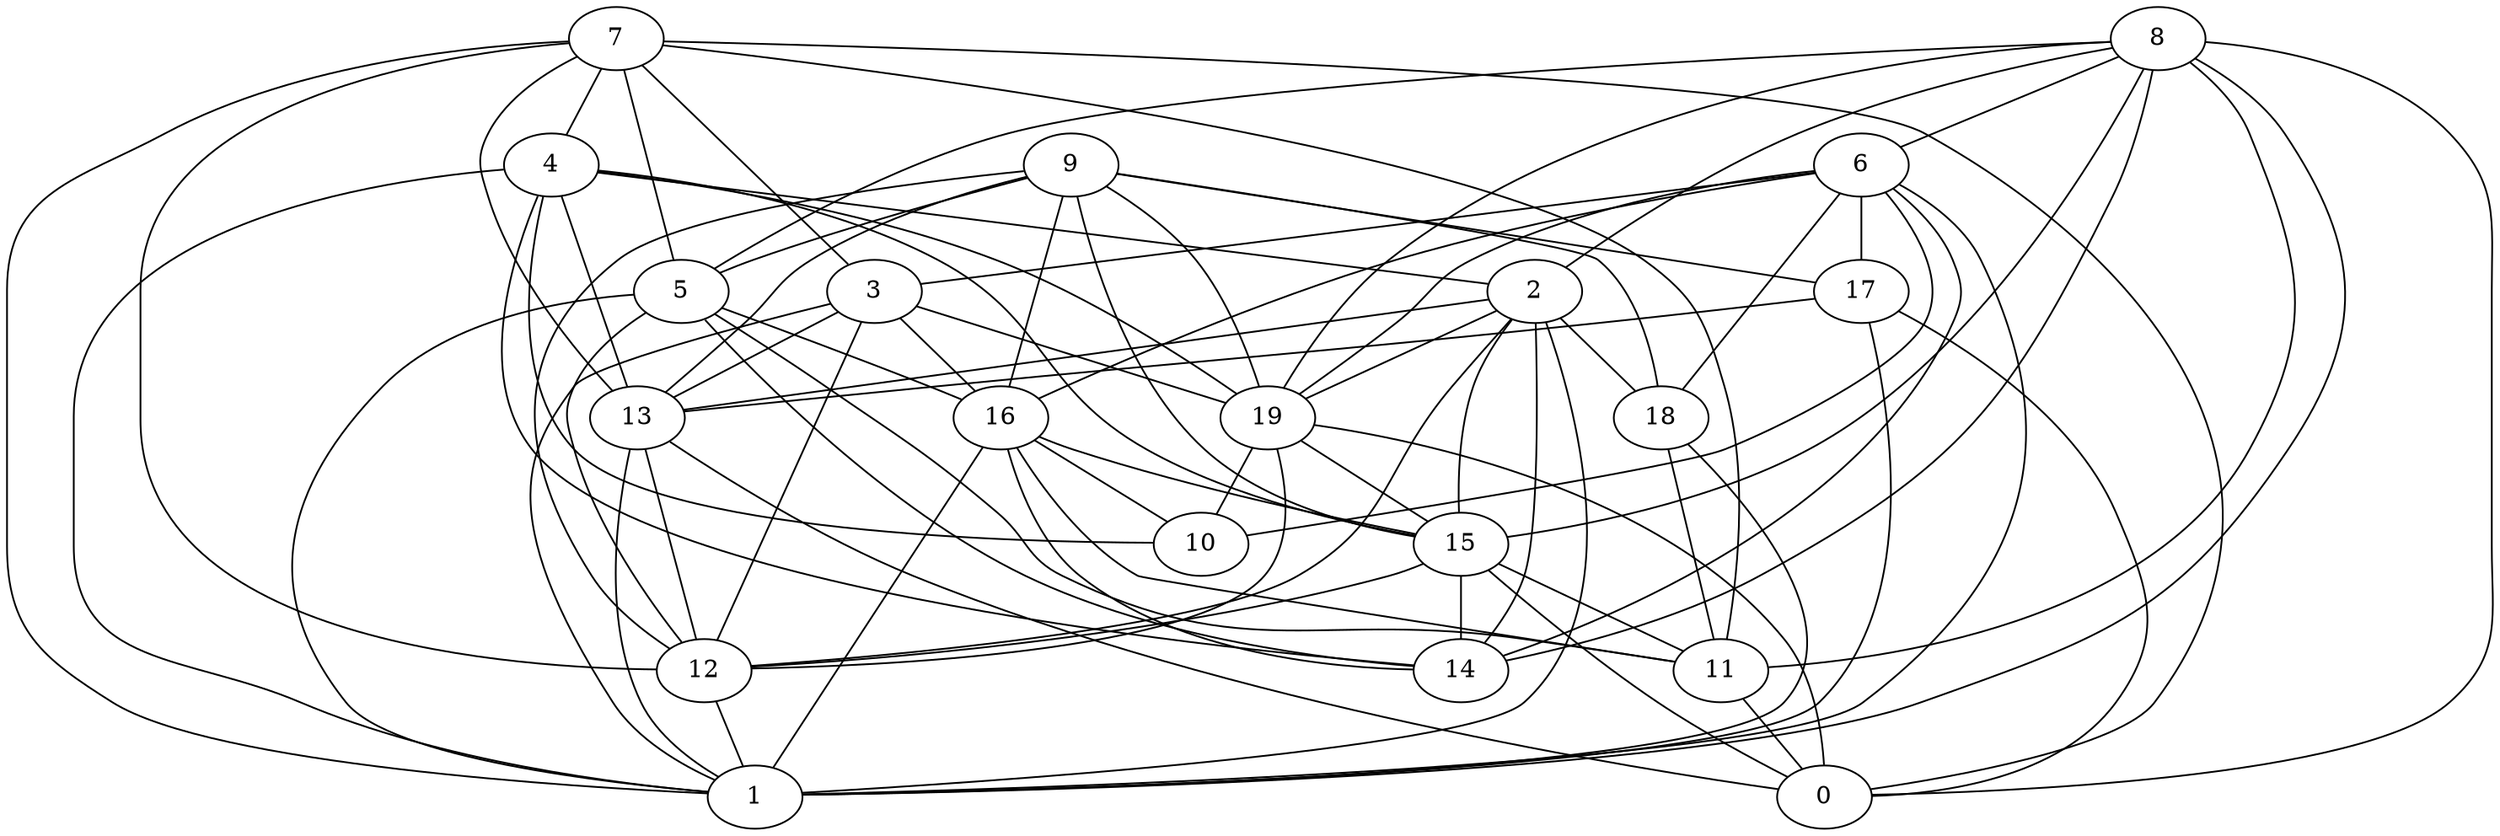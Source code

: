 digraph GG_graph {

subgraph G_graph {
edge [color = black]
"12" -> "1" [dir = none]
"15" -> "14" [dir = none]
"15" -> "12" [dir = none]
"2" -> "12" [dir = none]
"6" -> "16" [dir = none]
"19" -> "10" [dir = none]
"19" -> "15" [dir = none]
"5" -> "16" [dir = none]
"5" -> "12" [dir = none]
"17" -> "0" [dir = none]
"7" -> "13" [dir = none]
"7" -> "11" [dir = none]
"7" -> "5" [dir = none]
"8" -> "0" [dir = none]
"8" -> "19" [dir = none]
"3" -> "13" [dir = none]
"4" -> "15" [dir = none]
"9" -> "18" [dir = none]
"9" -> "12" [dir = none]
"6" -> "10" [dir = none]
"13" -> "12" [dir = none]
"4" -> "13" [dir = none]
"6" -> "1" [dir = none]
"17" -> "13" [dir = none]
"2" -> "18" [dir = none]
"7" -> "4" [dir = none]
"7" -> "0" [dir = none]
"2" -> "13" [dir = none]
"9" -> "5" [dir = none]
"3" -> "1" [dir = none]
"8" -> "5" [dir = none]
"6" -> "17" [dir = none]
"8" -> "6" [dir = none]
"8" -> "2" [dir = none]
"5" -> "11" [dir = none]
"9" -> "16" [dir = none]
"7" -> "1" [dir = none]
"4" -> "14" [dir = none]
"7" -> "3" [dir = none]
"4" -> "19" [dir = none]
"16" -> "1" [dir = none]
"4" -> "1" [dir = none]
"16" -> "11" [dir = none]
"3" -> "12" [dir = none]
"8" -> "14" [dir = none]
"19" -> "12" [dir = none]
"13" -> "0" [dir = none]
"6" -> "14" [dir = none]
"16" -> "14" [dir = none]
"8" -> "11" [dir = none]
"18" -> "1" [dir = none]
"17" -> "1" [dir = none]
"19" -> "0" [dir = none]
"2" -> "15" [dir = none]
"9" -> "17" [dir = none]
"2" -> "19" [dir = none]
"11" -> "0" [dir = none]
"16" -> "10" [dir = none]
"4" -> "2" [dir = none]
"5" -> "1" [dir = none]
"16" -> "15" [dir = none]
"6" -> "19" [dir = none]
"2" -> "1" [dir = none]
"6" -> "3" [dir = none]
"3" -> "16" [dir = none]
"8" -> "15" [dir = none]
"7" -> "12" [dir = none]
"18" -> "11" [dir = none]
"13" -> "1" [dir = none]
"9" -> "13" [dir = none]
"3" -> "19" [dir = none]
"8" -> "1" [dir = none]
"4" -> "10" [dir = none]
"9" -> "15" [dir = none]
"2" -> "14" [dir = none]
"6" -> "18" [dir = none]
"9" -> "19" [dir = none]
"15" -> "0" [dir = none]
"15" -> "11" [dir = none]
"5" -> "14" [dir = none]
}

}
